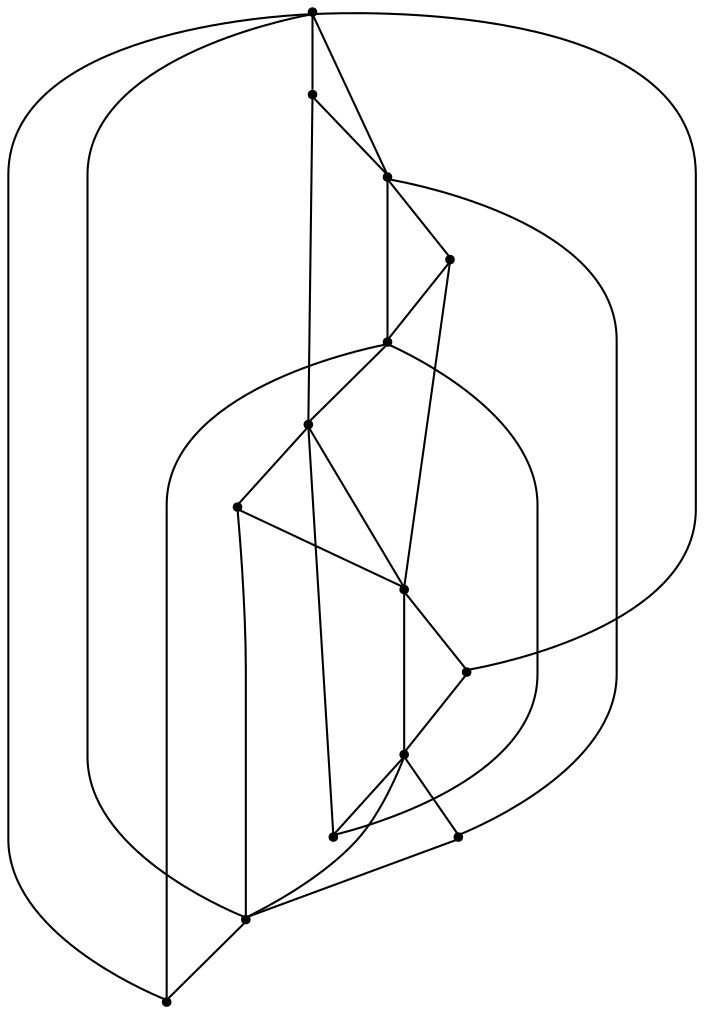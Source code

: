 graph {
  node [shape=point,comment="{\"directed\":false,\"doi\":\"10.1007/3-540-46648-7_29\",\"figure\":\"? (5)\"}"]

  v0 [pos="1616.4520470293214,1320.7615865575422"]
  v1 [pos="1444.9305932689965,1100.723919505518"]
  v2 [pos="1384.4230444053296,1147.2319185982783"]
  v3 [pos="1542.9428616443588,1301.7583475124777"]
  v4 [pos="1555.1944031395585,1594.8084208284158"]
  v5 [pos="1523.9404967074106,1524.7964373025256"]
  v6 [pos="1170.3962588214126,1100.723919505518"]
  v7 [pos="1168.396026613901,1177.7371013839977"]
  v8 [pos="998.8748368542051,1320.7615865575422"]
  v9 [pos="1341.9177125817378,1648.8176834310057"]
  v10 [pos="1307.4134049675451,1717.3293443068537"]
  v11 [pos="1057.3821535103602,1370.2700083883258"]
  v12 [pos="1060.3825336147456,1594.8084208284158"]
  v13 [pos="1134.3917929481452,1579.8058620141767"]

  v0 -- v1 [id="-1",pos="1616.4520470293214,1320.7615865575422 1444.9305932689965,1100.723919505518 1444.9305932689965,1100.723919505518 1444.9305932689965,1100.723919505518"]
  v0 -- v2 [id="-2",pos="1616.4520470293214,1320.7615865575422 1384.4230444053296,1147.2319185982783 1384.4230444053296,1147.2319185982783 1384.4230444053296,1147.2319185982783"]
  v3 -- v0 [id="-3",pos="1542.9428616443588,1301.7583475124777 1616.4520470293214,1320.7615865575422 1616.4520470293214,1320.7615865575422 1616.4520470293214,1320.7615865575422"]
  v4 -- v0 [id="-4",pos="1555.1944031395585,1594.8084208284158 1616.4520470293214,1320.7615865575422 1616.4520470293214,1320.7615865575422 1616.4520470293214,1320.7615865575422"]
  v8 -- v12 [id="-5",pos="998.8748368542051,1320.7615865575422 1060.3825336147456,1594.8084208284158 1060.3825336147456,1594.8084208284158 1060.3825336147456,1594.8084208284158"]
  v8 -- v13 [id="-6",pos="998.8748368542051,1320.7615865575422 1134.3917929481452,1579.8058620141767 1134.3917929481452,1579.8058620141767 1134.3917929481452,1579.8058620141767"]
  v11 -- v8 [id="-7",pos="1057.3821535103602,1370.2700083883258 998.8748368542051,1320.7615865575422 998.8748368542051,1320.7615865575422 998.8748368542051,1320.7615865575422"]
  v12 -- v10 [id="-8",pos="1060.3825336147456,1594.8084208284158 1307.4134049675451,1717.3293443068537 1307.4134049675451,1717.3293443068537 1307.4134049675451,1717.3293443068537"]
  v12 -- v9 [id="-9",pos="1060.3825336147456,1594.8084208284158 1341.9177125817378,1648.8176834310057 1341.9177125817378,1648.8176834310057 1341.9177125817378,1648.8176834310057"]
  v13 -- v12 [id="-10",pos="1134.3917929481452,1579.8058620141767 1060.3825336147456,1594.8084208284158 1060.3825336147456,1594.8084208284158 1060.3825336147456,1594.8084208284158"]
  v13 -- v4 [id="-11",pos="1134.3917929481452,1579.8058620141767 1555.1944031395585,1594.8084208284158 1555.1944031395585,1594.8084208284158 1555.1944031395585,1594.8084208284158"]
  v6 -- v8 [id="-12",pos="1170.3962588214126,1100.723919505518 998.8748368542051,1320.7615865575422 998.8748368542051,1320.7615865575422 998.8748368542051,1320.7615865575422"]
  v6 -- v11 [id="-13",pos="1170.3962588214126,1100.723919505518 1057.3821535103602,1370.2700083883258 1057.3821535103602,1370.2700083883258 1057.3821535103602,1370.2700083883258"]
  v7 -- v12 [id="-14",pos="1168.396026613901,1177.7371013839977 1060.3825336147456,1594.8084208284158 1060.3825336147456,1594.8084208284158 1060.3825336147456,1594.8084208284158"]
  v7 -- v6 [id="-15",pos="1168.396026613901,1177.7371013839977 1170.3962588214126,1100.723919505518 1170.3962588214126,1100.723919505518 1170.3962588214126,1100.723919505518"]
  v10 -- v11 [id="-16",pos="1307.4134049675451,1717.3293443068537 1057.3821535103602,1370.2700083883258 1057.3821535103602,1370.2700083883258 1057.3821535103602,1370.2700083883258"]
  v10 -- v5 [id="-17",pos="1307.4134049675451,1717.3293443068537 1523.9404967074106,1524.7964373025256 1523.9404967074106,1524.7964373025256 1523.9404967074106,1524.7964373025256"]
  v10 -- v4 [id="-18",pos="1307.4134049675451,1717.3293443068537 1555.1944031395585,1594.8084208284158 1555.1944031395585,1594.8084208284158 1555.1944031395585,1594.8084208284158"]
  v9 -- v10 [id="-19",pos="1341.9177125817378,1648.8176834310057 1307.4134049675451,1717.3293443068537 1307.4134049675451,1717.3293443068537 1307.4134049675451,1717.3293443068537"]
  v9 -- v0 [id="-20",pos="1341.9177125817378,1648.8176834310057 1616.4520470293214,1320.7615865575422 1616.4520470293214,1320.7615865575422 1616.4520470293214,1320.7615865575422"]
  v2 -- v8 [id="-21",pos="1384.4230444053296,1147.2319185982783 998.8748368542051,1320.7615865575422 998.8748368542051,1320.7615865575422 998.8748368542051,1320.7615865575422"]
  v2 -- v1 [id="-22",pos="1384.4230444053296,1147.2319185982783 1444.9305932689965,1100.723919505518 1444.9305932689965,1100.723919505518 1444.9305932689965,1100.723919505518"]
  v1 -- v6 [id="-23",pos="1444.9305932689965,1100.723919505518 1170.3962588214126,1100.723919505518 1170.3962588214126,1100.723919505518 1170.3962588214126,1100.723919505518"]
  v1 -- v7 [id="-24",pos="1444.9305932689965,1100.723919505518 1168.396026613901,1177.7371013839977 1168.396026613901,1177.7371013839977 1168.396026613901,1177.7371013839977"]
  v5 -- v1 [id="-25",pos="1523.9404967074106,1524.7964373025256 1444.9305932689965,1100.723919505518 1444.9305932689965,1100.723919505518 1444.9305932689965,1100.723919505518"]
  v3 -- v6 [id="-26",pos="1542.9428616443588,1301.7583475124777 1170.3962588214126,1100.723919505518 1170.3962588214126,1100.723919505518 1170.3962588214126,1100.723919505518"]
  v5 -- v4 [id="-27",pos="1523.9404967074106,1524.7964373025256 1555.1944031395585,1594.8084208284158 1555.1944031395585,1594.8084208284158 1555.1944031395585,1594.8084208284158"]
  v4 -- v3 [id="-28",pos="1555.1944031395585,1594.8084208284158 1542.9428616443588,1301.7583475124777 1542.9428616443588,1301.7583475124777 1542.9428616443588,1301.7583475124777"]
}